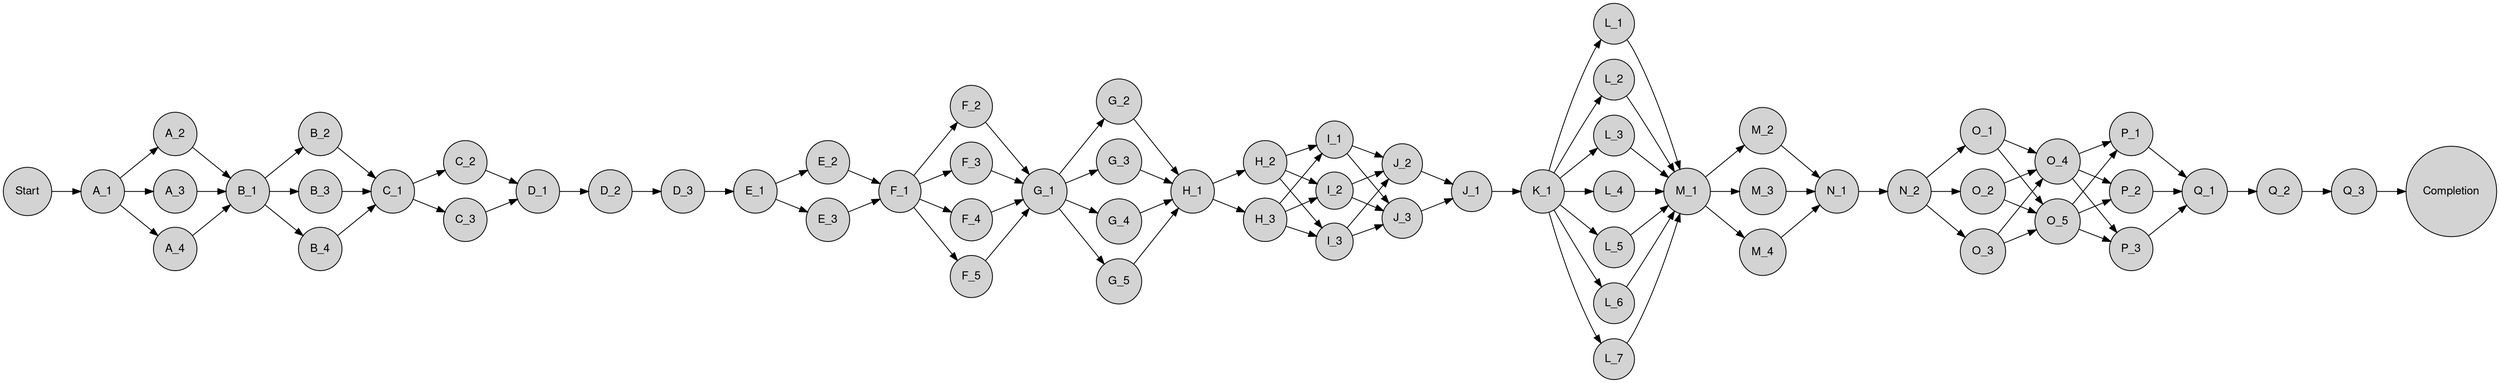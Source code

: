 digraph g {
fontname="Helvetica,Arial,sans-serif"
node [fontname="Helvetica,Arial,sans-serif" filledcolor = "white" label = "" style = "filled" shape = "circle" ]
edge [fontname="Helvetica,Arial,sans-serif"]
graph [fontsize=30 labelloc="t" label="" splines=true overlap=false rankdir = "LR"];
ratio = auto;
"Start" [style = "filled" label = "Start"];
"A_1" [style = "filled" label = "A_1"];
"Start" -> "A_1";
"A_2" [style = "filled" label = "A_2"];
"A_1" -> "A_2";
"A_3" [style = "filled" label = "A_3"];
"A_1" -> "A_3";
"A_4" [style = "filled" label = "A_4"];
"A_1" -> "A_4";
"B_1" [style = "filled" label = "B_1"];
"A_2" -> "B_1";
"A_3" -> "B_1";
"A_4" -> "B_1";
"B_2" [style = "filled" label = "B_2"];
"B_1" -> "B_2";
"B_3" [style = "filled" label = "B_3"];
"B_1" -> "B_3";
"B_4" [style = "filled" label = "B_4"];
"B_1" -> "B_4";
"C_1" [style = "filled" label = "C_1"];
"B_2" -> "C_1";
"B_3" -> "C_1";
"B_4" -> "C_1";
"C_2" [style = "filled" label = "C_2"];
"C_1" -> "C_2";
"C_3" [style = "filled" label = "C_3"];
"C_1" -> "C_3";
"D_1" [style = "filled" label = "D_1"];
"C_2" -> "D_1";
"C_3" -> "D_1";
"D_2" [style = "filled" label = "D_2"];
"D_1" -> "D_2";
"D_3" [style = "filled" label = "D_3"];
"D_2" -> "D_3";
"E_1" [style = "filled" label = "E_1"];
"D_3" -> "E_1";
"E_2" [style = "filled" label = "E_2"];
"E_1" -> "E_2";
"E_3" [style = "filled" label = "E_3"];
"E_1" -> "E_3";
"F_1" [style = "filled" label = "F_1"];
"E_2" -> "F_1";
"E_3" -> "F_1";
"F_2" [style = "filled" label = "F_2"];
"F_1" -> "F_2";
"F_3" [style = "filled" label = "F_3"];
"F_1" -> "F_3";
"F_4" [style = "filled" label = "F_4"];
"F_1" -> "F_4";
"F_5" [style = "filled" label = "F_5"];
"F_1" -> "F_5";
"G_1" [style = "filled" label = "G_1"];
"F_2" -> "G_1";
"F_3" -> "G_1";
"F_4" -> "G_1";
"F_5" -> "G_1";
"G_2" [style = "filled" label = "G_2"];
"G_1" -> "G_2";
"G_3" [style = "filled" label = "G_3"];
"G_1" -> "G_3";
"G_4" [style = "filled" label = "G_4"];
"G_1" -> "G_4";
"G_5" [style = "filled" label = "G_5"];
"G_1" -> "G_5";
"H_1" [style = "filled" label = "H_1"];
"G_2" -> "H_1";
"G_3" -> "H_1";
"G_4" -> "H_1";
"G_5" -> "H_1";
"H_2" [style = "filled" label = "H_2"];
"H_1" -> "H_2";
"H_3" [style = "filled" label = "H_3"];
"H_1" -> "H_3";
"I_1" [style = "filled" label = "I_1"];
"H_2" -> "I_1";
"H_3" -> "I_1";
"I_2" [style = "filled" label = "I_2"];
"H_2" -> "I_2";
"H_3" -> "I_2";
"I_3" [style = "filled" label = "I_3"];
"H_2" -> "I_3";
"H_3" -> "I_3";
"J_2" [style = "filled" label = "J_2"];
"I_1" -> "J_2";
"I_2" -> "J_2";
"I_3" -> "J_2";
"J_3" [style = "filled" label = "J_3"];
"I_1" -> "J_3";
"I_2" -> "J_3";
"I_3" -> "J_3";
"J_1" [style = "filled" label = "J_1"];
"J_2" -> "J_1";
"J_3" -> "J_1";
"K_1" [style = "filled" label = "K_1"];
"J_1" -> "K_1";
"L_1" [style = "filled" label = "L_1"];
"K_1" -> "L_1";
"L_2" [style = "filled" label = "L_2"];
"K_1" -> "L_2";
"L_3" [style = "filled" label = "L_3"];
"K_1" -> "L_3";
"L_4" [style = "filled" label = "L_4"];
"K_1" -> "L_4";
"L_5" [style = "filled" label = "L_5"];
"K_1" -> "L_5";
"L_6" [style = "filled" label = "L_6"];
"K_1" -> "L_6";
"L_7" [style = "filled" label = "L_7"];
"K_1" -> "L_7";
"M_1" [style = "filled" label = "M_1"];
"L_1" -> "M_1";
"L_2" -> "M_1";
"L_3" -> "M_1";
"L_4" -> "M_1";
"L_5" -> "M_1";
"L_6" -> "M_1";
"L_7" -> "M_1";
"M_2" [style = "filled" label = "M_2"];
"M_1" -> "M_2";
"M_3" [style = "filled" label = "M_3"];
"M_1" -> "M_3";
"M_4" [style = "filled" label = "M_4"];
"M_1" -> "M_4";
"N_1" [style = "filled" label = "N_1"];
"M_2" -> "N_1";
"M_3" -> "N_1";
"M_4" -> "N_1";
"N_2" [style = "filled" label = "N_2"];
"N_1" -> "N_2";
"O_1" [style = "filled" label = "O_1"];
"N_2" -> "O_1";
"O_2" [style = "filled" label = "O_2"];
"N_2" -> "O_2";
"O_3" [style = "filled" label = "O_3"];
"N_2" -> "O_3";
"O_4" [style = "filled" label = "O_4"];
"O_1" -> "O_4";
"O_2" -> "O_4";
"O_3" -> "O_4";
"O_5" [style = "filled" label = "O_5"];
"O_1" -> "O_5";
"O_2" -> "O_5";
"O_3" -> "O_5";
"P_1" [style = "filled" label = "P_1"];
"O_4" -> "P_1";
"O_5" -> "P_1";
"P_2" [style = "filled" label = "P_2"];
"O_4" -> "P_2";
"O_5" -> "P_2";
"P_3" [style = "filled" label = "P_3"];
"O_4" -> "P_3";
"O_5" -> "P_3";
"Q_1" [style = "filled" label = "Q_1"];
"P_1" -> "Q_1";
"P_2" -> "Q_1";
"P_3" -> "Q_1";
"Q_2" [style = "filled" label = "Q_2"];
"Q_1" -> "Q_2";
"Q_3" [style = "filled" label = "Q_3"];
"Q_2" -> "Q_3";
"Completion" [style = "filled" label = "Completion"];
"Q_3" -> "Completion";

}